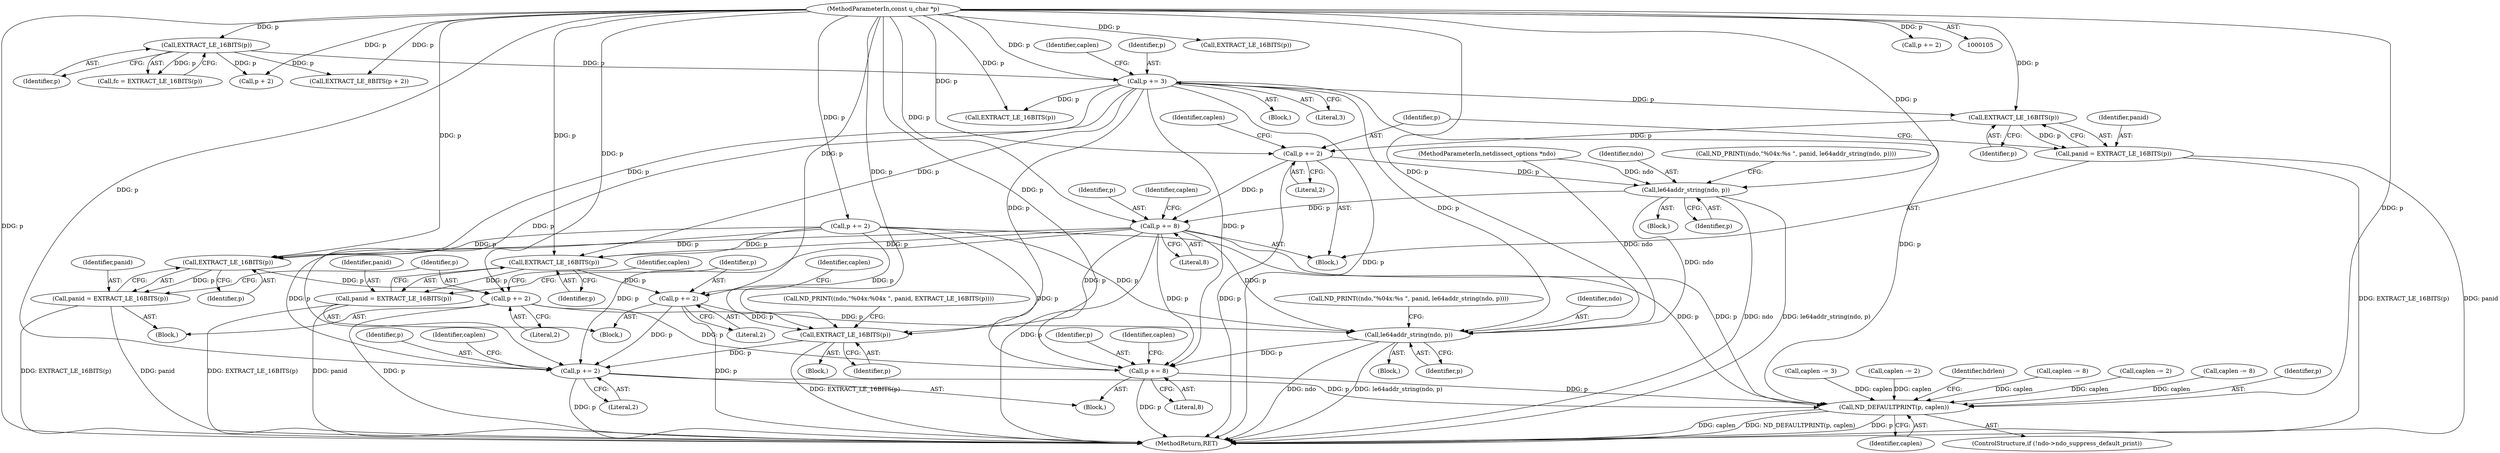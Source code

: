 digraph "0_tcpdump_8512734883227c11568bb35da1d48b9f8466f43f@pointer" {
"1000281" [label="(Call,EXTRACT_LE_16BITS(p))"];
"1000147" [label="(Call,p += 3)"];
"1000108" [label="(MethodParameterIn,const u_char *p)"];
"1000139" [label="(Call,EXTRACT_LE_16BITS(p))"];
"1000279" [label="(Call,panid = EXTRACT_LE_16BITS(p))"];
"1000283" [label="(Call,p += 2)"];
"1000314" [label="(Call,le64addr_string(ndo, p))"];
"1000317" [label="(Call,p += 8)"];
"1000380" [label="(Call,EXTRACT_LE_16BITS(p))"];
"1000378" [label="(Call,panid = EXTRACT_LE_16BITS(p))"];
"1000382" [label="(Call,p += 2)"];
"1000413" [label="(Call,EXTRACT_LE_16BITS(p))"];
"1000415" [label="(Call,p += 2)"];
"1000496" [label="(Call,ND_DEFAULTPRINT(p, caplen))"];
"1000445" [label="(Call,EXTRACT_LE_16BITS(p))"];
"1000443" [label="(Call,panid = EXTRACT_LE_16BITS(p))"];
"1000447" [label="(Call,p += 2)"];
"1000478" [label="(Call,le64addr_string(ndo, p))"];
"1000481" [label="(Call,p += 8)"];
"1000498" [label="(Identifier,caplen)"];
"1000491" [label="(ControlStructure,if (!ndo->ndo_suppress_default_print))"];
"1000281" [label="(Call,EXTRACT_LE_16BITS(p))"];
"1000500" [label="(Identifier,hdrlen)"];
"1000321" [label="(Identifier,caplen)"];
"1000411" [label="(Block,)"];
"1000222" [label="(Call,EXTRACT_LE_16BITS(p))"];
"1000448" [label="(Identifier,p)"];
"1000414" [label="(Identifier,p)"];
"1000444" [label="(Identifier,panid)"];
"1000480" [label="(Identifier,p)"];
"1000282" [label="(Identifier,p)"];
"1000312" [label="(Block,)"];
"1000415" [label="(Call,p += 2)"];
"1000151" [label="(Identifier,caplen)"];
"1000501" [label="(MethodReturn,RET)"];
"1000483" [label="(Literal,8)"];
"1000144" [label="(Call,p + 2)"];
"1000148" [label="(Identifier,p)"];
"1000255" [label="(Call,EXTRACT_LE_16BITS(p))"];
"1000381" [label="(Identifier,p)"];
"1000449" [label="(Literal,2)"];
"1000416" [label="(Identifier,p)"];
"1000479" [label="(Identifier,ndo)"];
"1000314" [label="(Call,le64addr_string(ndo, p))"];
"1000378" [label="(Call,panid = EXTRACT_LE_16BITS(p))"];
"1000482" [label="(Identifier,p)"];
"1000419" [label="(Identifier,caplen)"];
"1000320" [label="(Call,caplen -= 8)"];
"1000382" [label="(Call,p += 2)"];
"1000285" [label="(Literal,2)"];
"1000109" [label="(Block,)"];
"1000443" [label="(Call,panid = EXTRACT_LE_16BITS(p))"];
"1000481" [label="(Call,p += 8)"];
"1000318" [label="(Identifier,p)"];
"1000445" [label="(Call,EXTRACT_LE_16BITS(p))"];
"1000380" [label="(Call,EXTRACT_LE_16BITS(p))"];
"1000316" [label="(Identifier,p)"];
"1000379" [label="(Identifier,panid)"];
"1000384" [label="(Literal,2)"];
"1000315" [label="(Identifier,ndo)"];
"1000478" [label="(Call,le64addr_string(ndo, p))"];
"1000257" [label="(Call,p += 2)"];
"1000446" [label="(Identifier,p)"];
"1000496" [label="(Call,ND_DEFAULTPRINT(p, caplen))"];
"1000451" [label="(Identifier,caplen)"];
"1000485" [label="(Identifier,caplen)"];
"1000447" [label="(Call,p += 2)"];
"1000137" [label="(Call,fc = EXTRACT_LE_16BITS(p))"];
"1000418" [label="(Call,caplen -= 2)"];
"1000140" [label="(Identifier,p)"];
"1000484" [label="(Call,caplen -= 8)"];
"1000108" [label="(MethodParameterIn,const u_char *p)"];
"1000283" [label="(Call,p += 2)"];
"1000287" [label="(Identifier,caplen)"];
"1000497" [label="(Identifier,p)"];
"1000366" [label="(Block,)"];
"1000386" [label="(Identifier,caplen)"];
"1000143" [label="(Call,EXTRACT_LE_8BITS(p + 2))"];
"1000413" [label="(Call,EXTRACT_LE_16BITS(p))"];
"1000139" [label="(Call,EXTRACT_LE_16BITS(p))"];
"1000406" [label="(Call,ND_PRINT((ndo,\"%04x:%04x \", panid, EXTRACT_LE_16BITS(p))))"];
"1000106" [label="(MethodParameterIn,netdissect_options *ndo)"];
"1000417" [label="(Literal,2)"];
"1000150" [label="(Call,caplen -= 3)"];
"1000431" [label="(Block,)"];
"1000476" [label="(Block,)"];
"1000224" [label="(Call,p += 2)"];
"1000279" [label="(Call,panid = EXTRACT_LE_16BITS(p))"];
"1000280" [label="(Identifier,panid)"];
"1000319" [label="(Literal,8)"];
"1000471" [label="(Call,ND_PRINT((ndo,\"%04x:%s \", panid, le64addr_string(ndo, p))))"];
"1000147" [label="(Call,p += 3)"];
"1000317" [label="(Call,p += 8)"];
"1000307" [label="(Call,ND_PRINT((ndo,\"%04x:%s \", panid, le64addr_string(ndo, p))))"];
"1000284" [label="(Identifier,p)"];
"1000175" [label="(Block,)"];
"1000149" [label="(Literal,3)"];
"1000338" [label="(Block,)"];
"1000260" [label="(Call,caplen -= 2)"];
"1000383" [label="(Identifier,p)"];
"1000281" -> "1000279"  [label="AST: "];
"1000281" -> "1000282"  [label="CFG: "];
"1000282" -> "1000281"  [label="AST: "];
"1000279" -> "1000281"  [label="CFG: "];
"1000281" -> "1000279"  [label="DDG: p"];
"1000147" -> "1000281"  [label="DDG: p"];
"1000108" -> "1000281"  [label="DDG: p"];
"1000281" -> "1000283"  [label="DDG: p"];
"1000147" -> "1000109"  [label="AST: "];
"1000147" -> "1000149"  [label="CFG: "];
"1000148" -> "1000147"  [label="AST: "];
"1000149" -> "1000147"  [label="AST: "];
"1000151" -> "1000147"  [label="CFG: "];
"1000147" -> "1000501"  [label="DDG: p"];
"1000108" -> "1000147"  [label="DDG: p"];
"1000139" -> "1000147"  [label="DDG: p"];
"1000147" -> "1000222"  [label="DDG: p"];
"1000147" -> "1000380"  [label="DDG: p"];
"1000147" -> "1000413"  [label="DDG: p"];
"1000147" -> "1000415"  [label="DDG: p"];
"1000147" -> "1000445"  [label="DDG: p"];
"1000147" -> "1000478"  [label="DDG: p"];
"1000147" -> "1000481"  [label="DDG: p"];
"1000147" -> "1000496"  [label="DDG: p"];
"1000108" -> "1000105"  [label="AST: "];
"1000108" -> "1000501"  [label="DDG: p"];
"1000108" -> "1000139"  [label="DDG: p"];
"1000108" -> "1000143"  [label="DDG: p"];
"1000108" -> "1000144"  [label="DDG: p"];
"1000108" -> "1000222"  [label="DDG: p"];
"1000108" -> "1000224"  [label="DDG: p"];
"1000108" -> "1000255"  [label="DDG: p"];
"1000108" -> "1000257"  [label="DDG: p"];
"1000108" -> "1000283"  [label="DDG: p"];
"1000108" -> "1000314"  [label="DDG: p"];
"1000108" -> "1000317"  [label="DDG: p"];
"1000108" -> "1000380"  [label="DDG: p"];
"1000108" -> "1000382"  [label="DDG: p"];
"1000108" -> "1000413"  [label="DDG: p"];
"1000108" -> "1000415"  [label="DDG: p"];
"1000108" -> "1000445"  [label="DDG: p"];
"1000108" -> "1000447"  [label="DDG: p"];
"1000108" -> "1000478"  [label="DDG: p"];
"1000108" -> "1000481"  [label="DDG: p"];
"1000108" -> "1000496"  [label="DDG: p"];
"1000139" -> "1000137"  [label="AST: "];
"1000139" -> "1000140"  [label="CFG: "];
"1000140" -> "1000139"  [label="AST: "];
"1000137" -> "1000139"  [label="CFG: "];
"1000139" -> "1000137"  [label="DDG: p"];
"1000139" -> "1000143"  [label="DDG: p"];
"1000139" -> "1000144"  [label="DDG: p"];
"1000279" -> "1000175"  [label="AST: "];
"1000280" -> "1000279"  [label="AST: "];
"1000284" -> "1000279"  [label="CFG: "];
"1000279" -> "1000501"  [label="DDG: panid"];
"1000279" -> "1000501"  [label="DDG: EXTRACT_LE_16BITS(p)"];
"1000283" -> "1000175"  [label="AST: "];
"1000283" -> "1000285"  [label="CFG: "];
"1000284" -> "1000283"  [label="AST: "];
"1000285" -> "1000283"  [label="AST: "];
"1000287" -> "1000283"  [label="CFG: "];
"1000283" -> "1000501"  [label="DDG: p"];
"1000283" -> "1000314"  [label="DDG: p"];
"1000283" -> "1000317"  [label="DDG: p"];
"1000314" -> "1000312"  [label="AST: "];
"1000314" -> "1000316"  [label="CFG: "];
"1000315" -> "1000314"  [label="AST: "];
"1000316" -> "1000314"  [label="AST: "];
"1000307" -> "1000314"  [label="CFG: "];
"1000314" -> "1000501"  [label="DDG: ndo"];
"1000314" -> "1000501"  [label="DDG: le64addr_string(ndo, p)"];
"1000106" -> "1000314"  [label="DDG: ndo"];
"1000314" -> "1000317"  [label="DDG: p"];
"1000314" -> "1000478"  [label="DDG: ndo"];
"1000317" -> "1000175"  [label="AST: "];
"1000317" -> "1000319"  [label="CFG: "];
"1000318" -> "1000317"  [label="AST: "];
"1000319" -> "1000317"  [label="AST: "];
"1000321" -> "1000317"  [label="CFG: "];
"1000317" -> "1000501"  [label="DDG: p"];
"1000317" -> "1000380"  [label="DDG: p"];
"1000317" -> "1000413"  [label="DDG: p"];
"1000317" -> "1000415"  [label="DDG: p"];
"1000317" -> "1000445"  [label="DDG: p"];
"1000317" -> "1000478"  [label="DDG: p"];
"1000317" -> "1000481"  [label="DDG: p"];
"1000317" -> "1000496"  [label="DDG: p"];
"1000380" -> "1000378"  [label="AST: "];
"1000380" -> "1000381"  [label="CFG: "];
"1000381" -> "1000380"  [label="AST: "];
"1000378" -> "1000380"  [label="CFG: "];
"1000380" -> "1000378"  [label="DDG: p"];
"1000257" -> "1000380"  [label="DDG: p"];
"1000380" -> "1000382"  [label="DDG: p"];
"1000378" -> "1000366"  [label="AST: "];
"1000379" -> "1000378"  [label="AST: "];
"1000383" -> "1000378"  [label="CFG: "];
"1000378" -> "1000501"  [label="DDG: EXTRACT_LE_16BITS(p)"];
"1000378" -> "1000501"  [label="DDG: panid"];
"1000382" -> "1000366"  [label="AST: "];
"1000382" -> "1000384"  [label="CFG: "];
"1000383" -> "1000382"  [label="AST: "];
"1000384" -> "1000382"  [label="AST: "];
"1000386" -> "1000382"  [label="CFG: "];
"1000382" -> "1000501"  [label="DDG: p"];
"1000382" -> "1000413"  [label="DDG: p"];
"1000382" -> "1000415"  [label="DDG: p"];
"1000413" -> "1000411"  [label="AST: "];
"1000413" -> "1000414"  [label="CFG: "];
"1000414" -> "1000413"  [label="AST: "];
"1000406" -> "1000413"  [label="CFG: "];
"1000413" -> "1000501"  [label="DDG: EXTRACT_LE_16BITS(p)"];
"1000257" -> "1000413"  [label="DDG: p"];
"1000413" -> "1000415"  [label="DDG: p"];
"1000415" -> "1000338"  [label="AST: "];
"1000415" -> "1000417"  [label="CFG: "];
"1000416" -> "1000415"  [label="AST: "];
"1000417" -> "1000415"  [label="AST: "];
"1000419" -> "1000415"  [label="CFG: "];
"1000415" -> "1000501"  [label="DDG: p"];
"1000257" -> "1000415"  [label="DDG: p"];
"1000415" -> "1000496"  [label="DDG: p"];
"1000496" -> "1000491"  [label="AST: "];
"1000496" -> "1000498"  [label="CFG: "];
"1000497" -> "1000496"  [label="AST: "];
"1000498" -> "1000496"  [label="AST: "];
"1000500" -> "1000496"  [label="CFG: "];
"1000496" -> "1000501"  [label="DDG: caplen"];
"1000496" -> "1000501"  [label="DDG: ND_DEFAULTPRINT(p, caplen)"];
"1000496" -> "1000501"  [label="DDG: p"];
"1000481" -> "1000496"  [label="DDG: p"];
"1000257" -> "1000496"  [label="DDG: p"];
"1000150" -> "1000496"  [label="DDG: caplen"];
"1000418" -> "1000496"  [label="DDG: caplen"];
"1000484" -> "1000496"  [label="DDG: caplen"];
"1000260" -> "1000496"  [label="DDG: caplen"];
"1000320" -> "1000496"  [label="DDG: caplen"];
"1000445" -> "1000443"  [label="AST: "];
"1000445" -> "1000446"  [label="CFG: "];
"1000446" -> "1000445"  [label="AST: "];
"1000443" -> "1000445"  [label="CFG: "];
"1000445" -> "1000443"  [label="DDG: p"];
"1000257" -> "1000445"  [label="DDG: p"];
"1000445" -> "1000447"  [label="DDG: p"];
"1000443" -> "1000431"  [label="AST: "];
"1000444" -> "1000443"  [label="AST: "];
"1000448" -> "1000443"  [label="CFG: "];
"1000443" -> "1000501"  [label="DDG: EXTRACT_LE_16BITS(p)"];
"1000443" -> "1000501"  [label="DDG: panid"];
"1000447" -> "1000431"  [label="AST: "];
"1000447" -> "1000449"  [label="CFG: "];
"1000448" -> "1000447"  [label="AST: "];
"1000449" -> "1000447"  [label="AST: "];
"1000451" -> "1000447"  [label="CFG: "];
"1000447" -> "1000501"  [label="DDG: p"];
"1000447" -> "1000478"  [label="DDG: p"];
"1000447" -> "1000481"  [label="DDG: p"];
"1000478" -> "1000476"  [label="AST: "];
"1000478" -> "1000480"  [label="CFG: "];
"1000479" -> "1000478"  [label="AST: "];
"1000480" -> "1000478"  [label="AST: "];
"1000471" -> "1000478"  [label="CFG: "];
"1000478" -> "1000501"  [label="DDG: ndo"];
"1000478" -> "1000501"  [label="DDG: le64addr_string(ndo, p)"];
"1000106" -> "1000478"  [label="DDG: ndo"];
"1000257" -> "1000478"  [label="DDG: p"];
"1000478" -> "1000481"  [label="DDG: p"];
"1000481" -> "1000338"  [label="AST: "];
"1000481" -> "1000483"  [label="CFG: "];
"1000482" -> "1000481"  [label="AST: "];
"1000483" -> "1000481"  [label="AST: "];
"1000485" -> "1000481"  [label="CFG: "];
"1000481" -> "1000501"  [label="DDG: p"];
"1000257" -> "1000481"  [label="DDG: p"];
}
